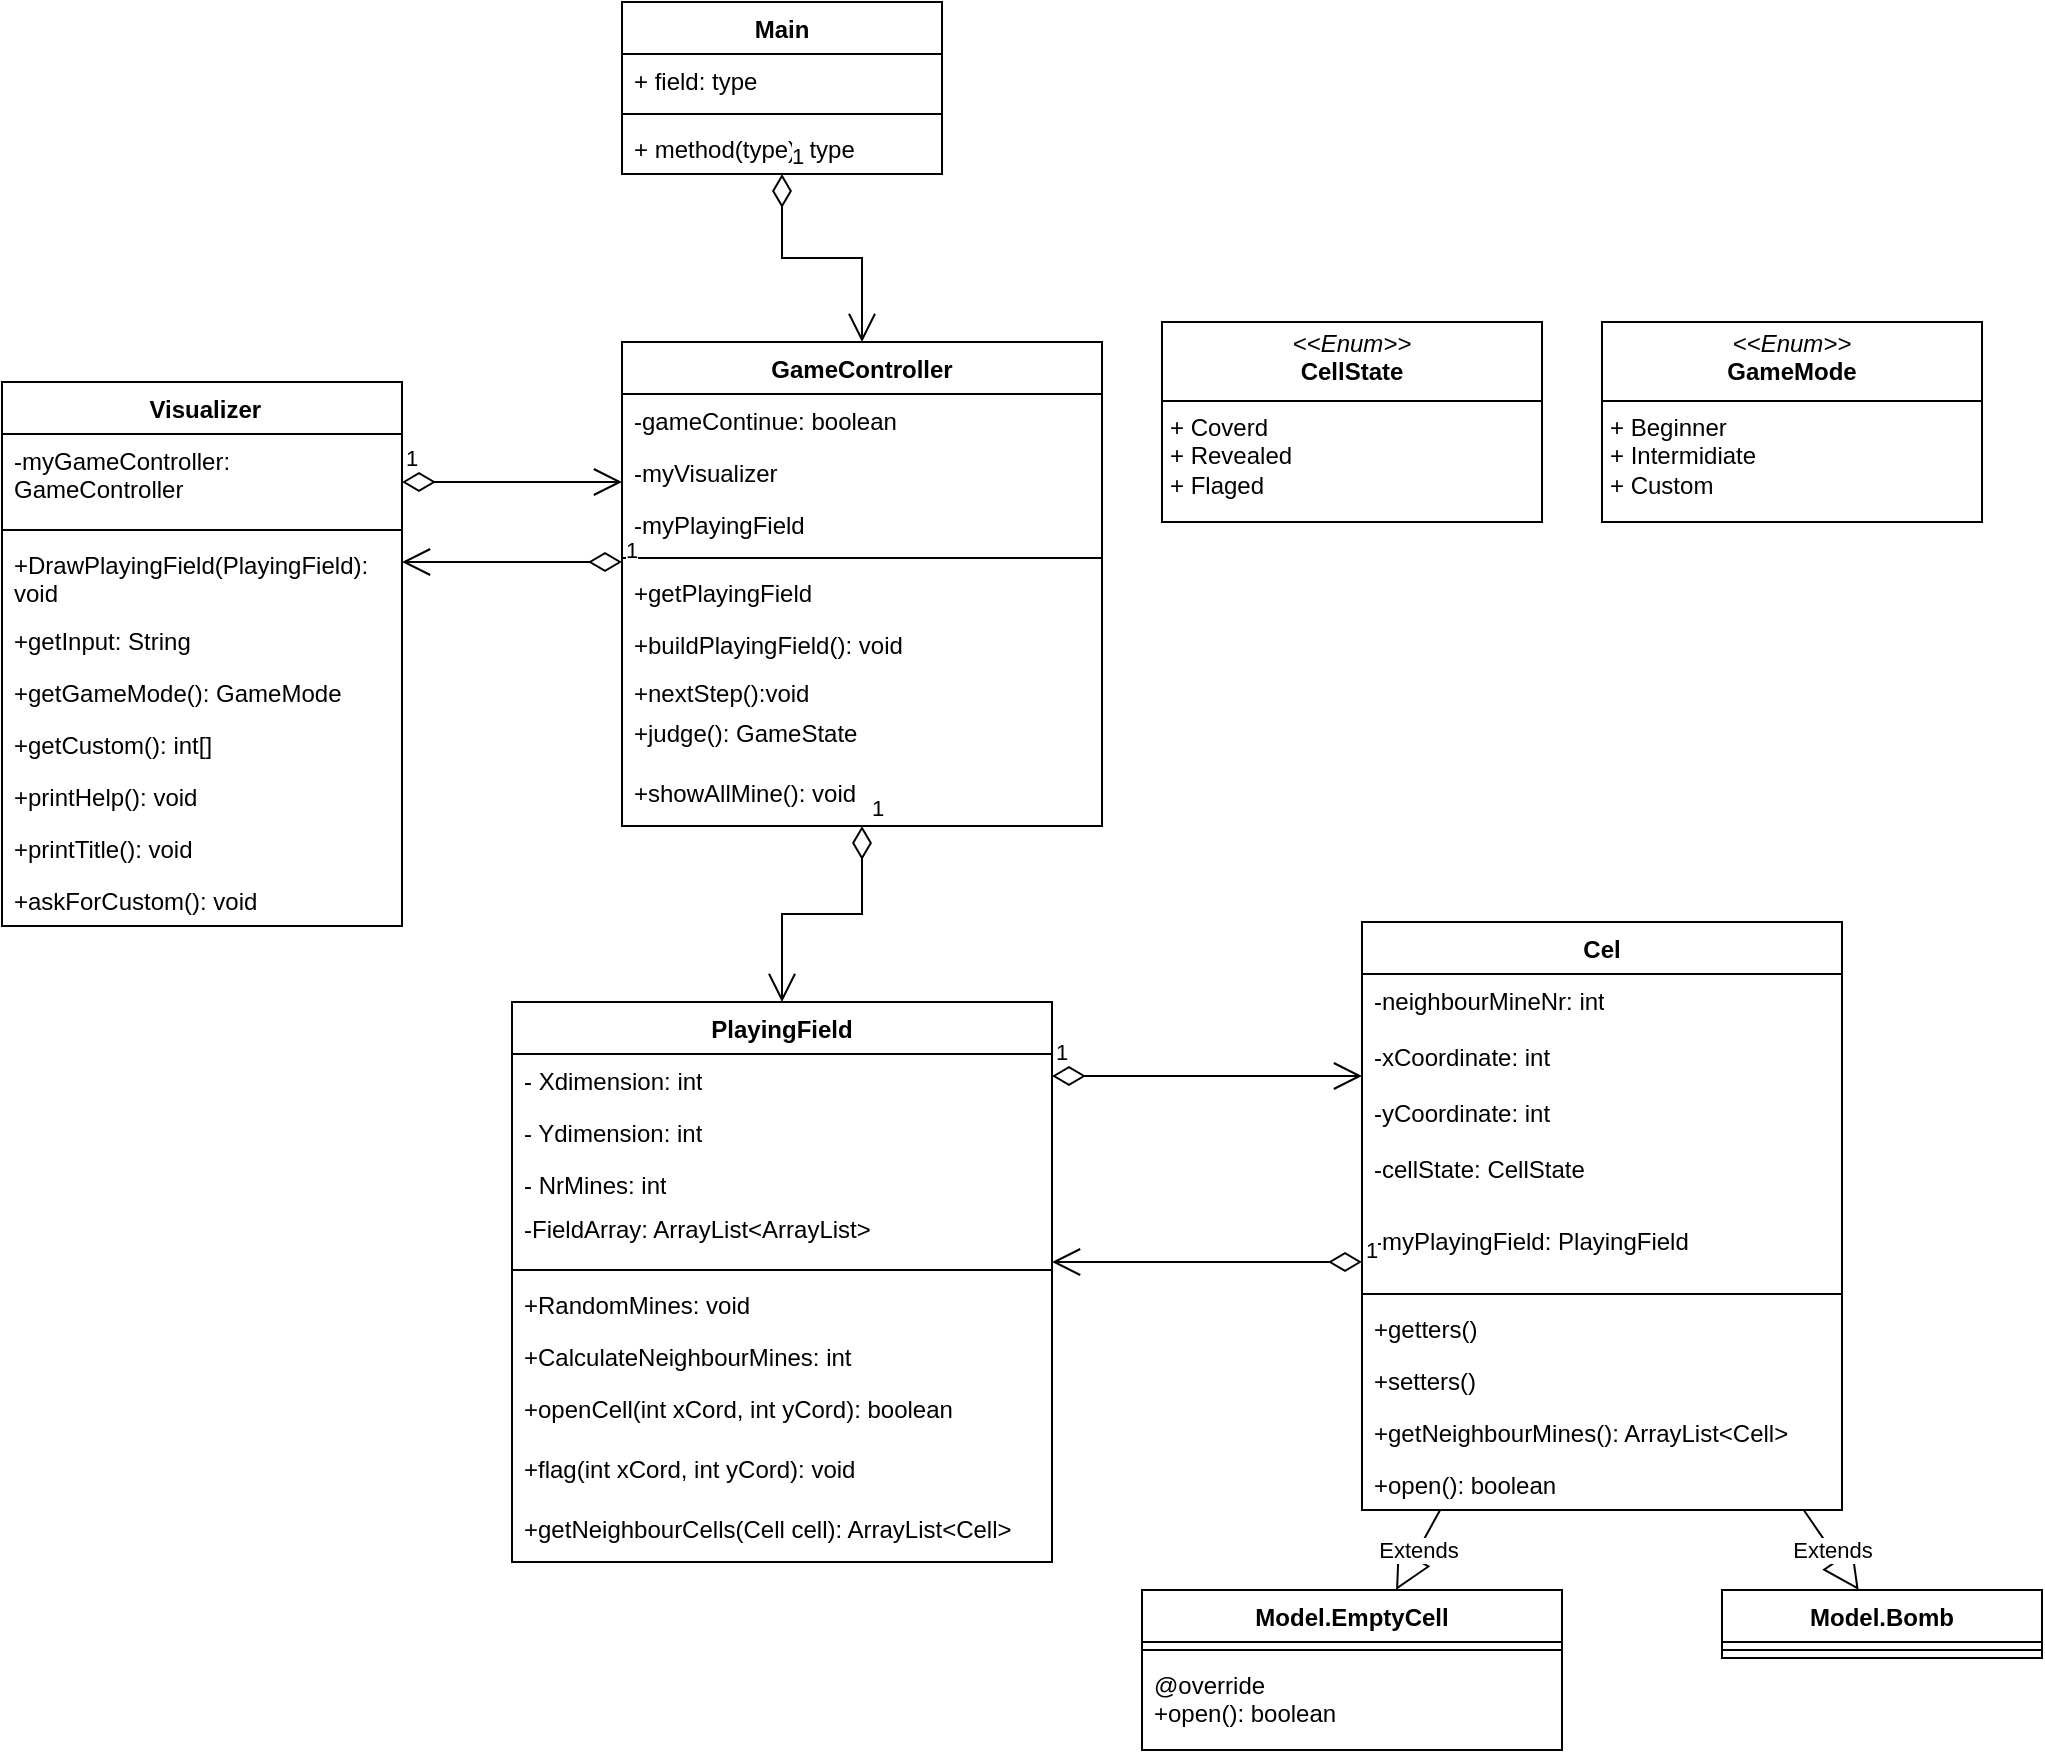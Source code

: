 <mxfile version="23.1.5" type="device">
  <diagram id="C5RBs43oDa-KdzZeNtuy" name="Page-1">
    <mxGraphModel dx="1361" dy="708" grid="1" gridSize="10" guides="1" tooltips="1" connect="1" arrows="1" fold="1" page="1" pageScale="1" pageWidth="827" pageHeight="1169" math="0" shadow="0">
      <root>
        <mxCell id="WIyWlLk6GJQsqaUBKTNV-0" />
        <mxCell id="WIyWlLk6GJQsqaUBKTNV-1" parent="WIyWlLk6GJQsqaUBKTNV-0" />
        <mxCell id="NFtFXTmuyEwcGe3_4Hr9-19" value="Main" style="swimlane;fontStyle=1;align=center;verticalAlign=top;childLayout=stackLayout;horizontal=1;startSize=26;horizontalStack=0;resizeParent=1;resizeParentMax=0;resizeLast=0;collapsible=1;marginBottom=0;whiteSpace=wrap;html=1;" parent="WIyWlLk6GJQsqaUBKTNV-1" vertex="1">
          <mxGeometry x="510" y="230" width="160" height="86" as="geometry" />
        </mxCell>
        <mxCell id="NFtFXTmuyEwcGe3_4Hr9-20" value="+ field: type" style="text;strokeColor=none;fillColor=none;align=left;verticalAlign=top;spacingLeft=4;spacingRight=4;overflow=hidden;rotatable=0;points=[[0,0.5],[1,0.5]];portConstraint=eastwest;whiteSpace=wrap;html=1;" parent="NFtFXTmuyEwcGe3_4Hr9-19" vertex="1">
          <mxGeometry y="26" width="160" height="26" as="geometry" />
        </mxCell>
        <mxCell id="NFtFXTmuyEwcGe3_4Hr9-21" value="" style="line;strokeWidth=1;fillColor=none;align=left;verticalAlign=middle;spacingTop=-1;spacingLeft=3;spacingRight=3;rotatable=0;labelPosition=right;points=[];portConstraint=eastwest;strokeColor=inherit;" parent="NFtFXTmuyEwcGe3_4Hr9-19" vertex="1">
          <mxGeometry y="52" width="160" height="8" as="geometry" />
        </mxCell>
        <mxCell id="NFtFXTmuyEwcGe3_4Hr9-22" value="+ method(type): type" style="text;strokeColor=none;fillColor=none;align=left;verticalAlign=top;spacingLeft=4;spacingRight=4;overflow=hidden;rotatable=0;points=[[0,0.5],[1,0.5]];portConstraint=eastwest;whiteSpace=wrap;html=1;" parent="NFtFXTmuyEwcGe3_4Hr9-19" vertex="1">
          <mxGeometry y="60" width="160" height="26" as="geometry" />
        </mxCell>
        <mxCell id="NFtFXTmuyEwcGe3_4Hr9-23" value="Cel" style="swimlane;fontStyle=1;align=center;verticalAlign=top;childLayout=stackLayout;horizontal=1;startSize=26;horizontalStack=0;resizeParent=1;resizeParentMax=0;resizeLast=0;collapsible=1;marginBottom=0;whiteSpace=wrap;html=1;" parent="WIyWlLk6GJQsqaUBKTNV-1" vertex="1">
          <mxGeometry x="880" y="690" width="240" height="294" as="geometry" />
        </mxCell>
        <mxCell id="NFtFXTmuyEwcGe3_4Hr9-42" value="-neighbourMineNr&lt;span style=&quot;background-color: initial;&quot;&gt;: int&lt;/span&gt;" style="text;strokeColor=none;fillColor=none;align=left;verticalAlign=top;spacingLeft=4;spacingRight=4;overflow=hidden;rotatable=0;points=[[0,0.5],[1,0.5]];portConstraint=eastwest;whiteSpace=wrap;html=1;" parent="NFtFXTmuyEwcGe3_4Hr9-23" vertex="1">
          <mxGeometry y="26" width="240" height="28" as="geometry" />
        </mxCell>
        <mxCell id="NFtFXTmuyEwcGe3_4Hr9-57" value="-xCoordinate: int" style="text;strokeColor=none;fillColor=none;align=left;verticalAlign=top;spacingLeft=4;spacingRight=4;overflow=hidden;rotatable=0;points=[[0,0.5],[1,0.5]];portConstraint=eastwest;whiteSpace=wrap;html=1;" parent="NFtFXTmuyEwcGe3_4Hr9-23" vertex="1">
          <mxGeometry y="54" width="240" height="28" as="geometry" />
        </mxCell>
        <mxCell id="NFtFXTmuyEwcGe3_4Hr9-59" value="-yCoordinate: int" style="text;strokeColor=none;fillColor=none;align=left;verticalAlign=top;spacingLeft=4;spacingRight=4;overflow=hidden;rotatable=0;points=[[0,0.5],[1,0.5]];portConstraint=eastwest;whiteSpace=wrap;html=1;" parent="NFtFXTmuyEwcGe3_4Hr9-23" vertex="1">
          <mxGeometry y="82" width="240" height="28" as="geometry" />
        </mxCell>
        <mxCell id="2Rxrx2gtLzDjUHHl7P1H-8" value="-cellState: CellState" style="text;strokeColor=none;fillColor=none;align=left;verticalAlign=top;spacingLeft=4;spacingRight=4;overflow=hidden;rotatable=0;points=[[0,0.5],[1,0.5]];portConstraint=eastwest;whiteSpace=wrap;html=1;" parent="NFtFXTmuyEwcGe3_4Hr9-23" vertex="1">
          <mxGeometry y="110" width="240" height="36" as="geometry" />
        </mxCell>
        <mxCell id="NFtFXTmuyEwcGe3_4Hr9-58" value="-myPlayingField: PlayingField" style="text;strokeColor=none;fillColor=none;align=left;verticalAlign=top;spacingLeft=4;spacingRight=4;overflow=hidden;rotatable=0;points=[[0,0.5],[1,0.5]];portConstraint=eastwest;whiteSpace=wrap;html=1;" parent="NFtFXTmuyEwcGe3_4Hr9-23" vertex="1">
          <mxGeometry y="146" width="240" height="36" as="geometry" />
        </mxCell>
        <mxCell id="NFtFXTmuyEwcGe3_4Hr9-25" value="" style="line;strokeWidth=1;fillColor=none;align=left;verticalAlign=middle;spacingTop=-1;spacingLeft=3;spacingRight=3;rotatable=0;labelPosition=right;points=[];portConstraint=eastwest;strokeColor=inherit;" parent="NFtFXTmuyEwcGe3_4Hr9-23" vertex="1">
          <mxGeometry y="182" width="240" height="8" as="geometry" />
        </mxCell>
        <mxCell id="iSGJ1RGGotwM2k6XSL8e-6" value="+getters()" style="text;strokeColor=none;fillColor=none;align=left;verticalAlign=top;spacingLeft=4;spacingRight=4;overflow=hidden;rotatable=0;points=[[0,0.5],[1,0.5]];portConstraint=eastwest;whiteSpace=wrap;html=1;" parent="NFtFXTmuyEwcGe3_4Hr9-23" vertex="1">
          <mxGeometry y="190" width="240" height="26" as="geometry" />
        </mxCell>
        <mxCell id="YhLjEzLNA6tBgtqfG-O4-11" value="+setters()" style="text;strokeColor=none;fillColor=none;align=left;verticalAlign=top;spacingLeft=4;spacingRight=4;overflow=hidden;rotatable=0;points=[[0,0.5],[1,0.5]];portConstraint=eastwest;whiteSpace=wrap;html=1;" vertex="1" parent="NFtFXTmuyEwcGe3_4Hr9-23">
          <mxGeometry y="216" width="240" height="26" as="geometry" />
        </mxCell>
        <mxCell id="YhLjEzLNA6tBgtqfG-O4-10" value="+getNeighbourMines(): ArrayList&amp;lt;Cell&amp;gt;" style="text;strokeColor=none;fillColor=none;align=left;verticalAlign=top;spacingLeft=4;spacingRight=4;overflow=hidden;rotatable=0;points=[[0,0.5],[1,0.5]];portConstraint=eastwest;whiteSpace=wrap;html=1;" vertex="1" parent="NFtFXTmuyEwcGe3_4Hr9-23">
          <mxGeometry y="242" width="240" height="26" as="geometry" />
        </mxCell>
        <mxCell id="YhLjEzLNA6tBgtqfG-O4-12" value="+open(): boolean" style="text;strokeColor=none;fillColor=none;align=left;verticalAlign=top;spacingLeft=4;spacingRight=4;overflow=hidden;rotatable=0;points=[[0,0.5],[1,0.5]];portConstraint=eastwest;whiteSpace=wrap;html=1;" vertex="1" parent="NFtFXTmuyEwcGe3_4Hr9-23">
          <mxGeometry y="268" width="240" height="26" as="geometry" />
        </mxCell>
        <mxCell id="NFtFXTmuyEwcGe3_4Hr9-27" value="PlayingField" style="swimlane;fontStyle=1;align=center;verticalAlign=top;childLayout=stackLayout;horizontal=1;startSize=26;horizontalStack=0;resizeParent=1;resizeParentMax=0;resizeLast=0;collapsible=1;marginBottom=0;whiteSpace=wrap;html=1;" parent="WIyWlLk6GJQsqaUBKTNV-1" vertex="1">
          <mxGeometry x="455" y="730" width="270" height="280" as="geometry" />
        </mxCell>
        <mxCell id="NFtFXTmuyEwcGe3_4Hr9-1" value="- Xdimension: int" style="text;strokeColor=none;fillColor=none;align=left;verticalAlign=top;spacingLeft=4;spacingRight=4;overflow=hidden;rotatable=0;points=[[0,0.5],[1,0.5]];portConstraint=eastwest;whiteSpace=wrap;html=1;" parent="NFtFXTmuyEwcGe3_4Hr9-27" vertex="1">
          <mxGeometry y="26" width="270" height="26" as="geometry" />
        </mxCell>
        <mxCell id="NFtFXTmuyEwcGe3_4Hr9-2" value="- Ydimension: int" style="text;strokeColor=none;fillColor=none;align=left;verticalAlign=top;spacingLeft=4;spacingRight=4;overflow=hidden;rotatable=0;points=[[0,0.5],[1,0.5]];portConstraint=eastwest;whiteSpace=wrap;html=1;" parent="NFtFXTmuyEwcGe3_4Hr9-27" vertex="1">
          <mxGeometry y="52" width="270" height="26" as="geometry" />
        </mxCell>
        <mxCell id="NFtFXTmuyEwcGe3_4Hr9-3" value="- NrMines: int" style="text;strokeColor=none;fillColor=none;align=left;verticalAlign=top;spacingLeft=4;spacingRight=4;overflow=hidden;rotatable=0;points=[[0,0.5],[1,0.5]];portConstraint=eastwest;whiteSpace=wrap;html=1;" parent="NFtFXTmuyEwcGe3_4Hr9-27" vertex="1">
          <mxGeometry y="78" width="270" height="22" as="geometry" />
        </mxCell>
        <mxCell id="NFtFXTmuyEwcGe3_4Hr9-40" value="-FieldArray: ArrayList&amp;lt;ArrayList&amp;gt;" style="text;strokeColor=none;fillColor=none;align=left;verticalAlign=top;spacingLeft=4;spacingRight=4;overflow=hidden;rotatable=0;points=[[0,0.5],[1,0.5]];portConstraint=eastwest;whiteSpace=wrap;html=1;" parent="NFtFXTmuyEwcGe3_4Hr9-27" vertex="1">
          <mxGeometry y="100" width="270" height="30" as="geometry" />
        </mxCell>
        <mxCell id="NFtFXTmuyEwcGe3_4Hr9-29" value="" style="line;strokeWidth=1;fillColor=none;align=left;verticalAlign=middle;spacingTop=-1;spacingLeft=3;spacingRight=3;rotatable=0;labelPosition=right;points=[];portConstraint=eastwest;strokeColor=inherit;" parent="NFtFXTmuyEwcGe3_4Hr9-27" vertex="1">
          <mxGeometry y="130" width="270" height="8" as="geometry" />
        </mxCell>
        <mxCell id="NFtFXTmuyEwcGe3_4Hr9-30" value="+RandomMines: void" style="text;strokeColor=none;fillColor=none;align=left;verticalAlign=top;spacingLeft=4;spacingRight=4;overflow=hidden;rotatable=0;points=[[0,0.5],[1,0.5]];portConstraint=eastwest;whiteSpace=wrap;html=1;" parent="NFtFXTmuyEwcGe3_4Hr9-27" vertex="1">
          <mxGeometry y="138" width="270" height="26" as="geometry" />
        </mxCell>
        <mxCell id="NFtFXTmuyEwcGe3_4Hr9-41" value="+CalculateNeighbourMines: int" style="text;strokeColor=none;fillColor=none;align=left;verticalAlign=top;spacingLeft=4;spacingRight=4;overflow=hidden;rotatable=0;points=[[0,0.5],[1,0.5]];portConstraint=eastwest;whiteSpace=wrap;html=1;" parent="NFtFXTmuyEwcGe3_4Hr9-27" vertex="1">
          <mxGeometry y="164" width="270" height="26" as="geometry" />
        </mxCell>
        <mxCell id="iSGJ1RGGotwM2k6XSL8e-4" value="+openCell(int xCord, int yCord): boolean" style="text;strokeColor=none;fillColor=none;align=left;verticalAlign=top;spacingLeft=4;spacingRight=4;overflow=hidden;rotatable=0;points=[[0,0.5],[1,0.5]];portConstraint=eastwest;whiteSpace=wrap;html=1;" parent="NFtFXTmuyEwcGe3_4Hr9-27" vertex="1">
          <mxGeometry y="190" width="270" height="30" as="geometry" />
        </mxCell>
        <mxCell id="iSGJ1RGGotwM2k6XSL8e-5" value="+flag(int xCord, int yCord): void" style="text;strokeColor=none;fillColor=none;align=left;verticalAlign=top;spacingLeft=4;spacingRight=4;overflow=hidden;rotatable=0;points=[[0,0.5],[1,0.5]];portConstraint=eastwest;whiteSpace=wrap;html=1;" parent="NFtFXTmuyEwcGe3_4Hr9-27" vertex="1">
          <mxGeometry y="220" width="270" height="30" as="geometry" />
        </mxCell>
        <mxCell id="YhLjEzLNA6tBgtqfG-O4-8" value="+getNeighbourCells(Cell cell): ArrayList&amp;lt;Cell&amp;gt;" style="text;strokeColor=none;fillColor=none;align=left;verticalAlign=top;spacingLeft=4;spacingRight=4;overflow=hidden;rotatable=0;points=[[0,0.5],[1,0.5]];portConstraint=eastwest;whiteSpace=wrap;html=1;" vertex="1" parent="NFtFXTmuyEwcGe3_4Hr9-27">
          <mxGeometry y="250" width="270" height="30" as="geometry" />
        </mxCell>
        <mxCell id="NFtFXTmuyEwcGe3_4Hr9-35" value="&amp;nbsp;Visualizer" style="swimlane;fontStyle=1;align=center;verticalAlign=top;childLayout=stackLayout;horizontal=1;startSize=26;horizontalStack=0;resizeParent=1;resizeParentMax=0;resizeLast=0;collapsible=1;marginBottom=0;whiteSpace=wrap;html=1;" parent="WIyWlLk6GJQsqaUBKTNV-1" vertex="1">
          <mxGeometry x="200" y="420" width="200" height="272" as="geometry" />
        </mxCell>
        <mxCell id="iSGJ1RGGotwM2k6XSL8e-0" value="-myGameController: GameController" style="text;strokeColor=none;fillColor=none;align=left;verticalAlign=top;spacingLeft=4;spacingRight=4;overflow=hidden;rotatable=0;points=[[0,0.5],[1,0.5]];portConstraint=eastwest;whiteSpace=wrap;html=1;" parent="NFtFXTmuyEwcGe3_4Hr9-35" vertex="1">
          <mxGeometry y="26" width="200" height="44" as="geometry" />
        </mxCell>
        <mxCell id="NFtFXTmuyEwcGe3_4Hr9-37" value="" style="line;strokeWidth=1;fillColor=none;align=left;verticalAlign=middle;spacingTop=-1;spacingLeft=3;spacingRight=3;rotatable=0;labelPosition=right;points=[];portConstraint=eastwest;strokeColor=inherit;" parent="NFtFXTmuyEwcGe3_4Hr9-35" vertex="1">
          <mxGeometry y="70" width="200" height="8" as="geometry" />
        </mxCell>
        <mxCell id="NFtFXTmuyEwcGe3_4Hr9-38" value="+DrawPlayingField(PlayingField): void" style="text;strokeColor=none;fillColor=none;align=left;verticalAlign=top;spacingLeft=4;spacingRight=4;overflow=hidden;rotatable=0;points=[[0,0.5],[1,0.5]];portConstraint=eastwest;whiteSpace=wrap;html=1;" parent="NFtFXTmuyEwcGe3_4Hr9-35" vertex="1">
          <mxGeometry y="78" width="200" height="38" as="geometry" />
        </mxCell>
        <mxCell id="NFtFXTmuyEwcGe3_4Hr9-71" value="+getInput: String&lt;div&gt;&lt;br/&gt;&lt;/div&gt;" style="text;strokeColor=none;fillColor=none;align=left;verticalAlign=top;spacingLeft=4;spacingRight=4;overflow=hidden;rotatable=0;points=[[0,0.5],[1,0.5]];portConstraint=eastwest;whiteSpace=wrap;html=1;" parent="NFtFXTmuyEwcGe3_4Hr9-35" vertex="1">
          <mxGeometry y="116" width="200" height="26" as="geometry" />
        </mxCell>
        <mxCell id="YhLjEzLNA6tBgtqfG-O4-1" value="+getGameMode(): GameMode" style="text;strokeColor=none;fillColor=none;align=left;verticalAlign=top;spacingLeft=4;spacingRight=4;overflow=hidden;rotatable=0;points=[[0,0.5],[1,0.5]];portConstraint=eastwest;whiteSpace=wrap;html=1;" vertex="1" parent="NFtFXTmuyEwcGe3_4Hr9-35">
          <mxGeometry y="142" width="200" height="26" as="geometry" />
        </mxCell>
        <mxCell id="YhLjEzLNA6tBgtqfG-O4-2" value="+getCustom(): int[]" style="text;strokeColor=none;fillColor=none;align=left;verticalAlign=top;spacingLeft=4;spacingRight=4;overflow=hidden;rotatable=0;points=[[0,0.5],[1,0.5]];portConstraint=eastwest;whiteSpace=wrap;html=1;" vertex="1" parent="NFtFXTmuyEwcGe3_4Hr9-35">
          <mxGeometry y="168" width="200" height="26" as="geometry" />
        </mxCell>
        <mxCell id="YhLjEzLNA6tBgtqfG-O4-3" value="+printHelp(): void" style="text;strokeColor=none;fillColor=none;align=left;verticalAlign=top;spacingLeft=4;spacingRight=4;overflow=hidden;rotatable=0;points=[[0,0.5],[1,0.5]];portConstraint=eastwest;whiteSpace=wrap;html=1;" vertex="1" parent="NFtFXTmuyEwcGe3_4Hr9-35">
          <mxGeometry y="194" width="200" height="26" as="geometry" />
        </mxCell>
        <mxCell id="YhLjEzLNA6tBgtqfG-O4-4" value="+printTitle(): void" style="text;strokeColor=none;fillColor=none;align=left;verticalAlign=top;spacingLeft=4;spacingRight=4;overflow=hidden;rotatable=0;points=[[0,0.5],[1,0.5]];portConstraint=eastwest;whiteSpace=wrap;html=1;" vertex="1" parent="NFtFXTmuyEwcGe3_4Hr9-35">
          <mxGeometry y="220" width="200" height="26" as="geometry" />
        </mxCell>
        <mxCell id="YhLjEzLNA6tBgtqfG-O4-5" value="+askForCustom(): void" style="text;strokeColor=none;fillColor=none;align=left;verticalAlign=top;spacingLeft=4;spacingRight=4;overflow=hidden;rotatable=0;points=[[0,0.5],[1,0.5]];portConstraint=eastwest;whiteSpace=wrap;html=1;" vertex="1" parent="NFtFXTmuyEwcGe3_4Hr9-35">
          <mxGeometry y="246" width="200" height="26" as="geometry" />
        </mxCell>
        <mxCell id="NFtFXTmuyEwcGe3_4Hr9-48" value="1" style="endArrow=open;html=1;endSize=12;startArrow=diamondThin;startSize=14;startFill=0;edgeStyle=orthogonalEdgeStyle;align=left;verticalAlign=bottom;rounded=0;" parent="WIyWlLk6GJQsqaUBKTNV-1" source="NFtFXTmuyEwcGe3_4Hr9-27" target="NFtFXTmuyEwcGe3_4Hr9-23" edge="1">
          <mxGeometry x="-1" y="3" relative="1" as="geometry">
            <mxPoint x="635" y="644.5" as="sourcePoint" />
            <mxPoint x="775" y="644.5" as="targetPoint" />
            <Array as="points">
              <mxPoint x="750" y="767" />
              <mxPoint x="750" y="767" />
            </Array>
          </mxGeometry>
        </mxCell>
        <mxCell id="NFtFXTmuyEwcGe3_4Hr9-49" value="Model.EmptyCell" style="swimlane;fontStyle=1;align=center;verticalAlign=top;childLayout=stackLayout;horizontal=1;startSize=26;horizontalStack=0;resizeParent=1;resizeParentMax=0;resizeLast=0;collapsible=1;marginBottom=0;whiteSpace=wrap;html=1;" parent="WIyWlLk6GJQsqaUBKTNV-1" vertex="1">
          <mxGeometry x="770" y="1024" width="210" height="80" as="geometry" />
        </mxCell>
        <mxCell id="NFtFXTmuyEwcGe3_4Hr9-51" value="" style="line;strokeWidth=1;fillColor=none;align=left;verticalAlign=middle;spacingTop=-1;spacingLeft=3;spacingRight=3;rotatable=0;labelPosition=right;points=[];portConstraint=eastwest;strokeColor=inherit;" parent="NFtFXTmuyEwcGe3_4Hr9-49" vertex="1">
          <mxGeometry y="26" width="210" height="8" as="geometry" />
        </mxCell>
        <mxCell id="YhLjEzLNA6tBgtqfG-O4-13" value="@override&lt;br&gt;+open(): boolean" style="text;strokeColor=none;fillColor=none;align=left;verticalAlign=top;spacingLeft=4;spacingRight=4;overflow=hidden;rotatable=0;points=[[0,0.5],[1,0.5]];portConstraint=eastwest;whiteSpace=wrap;html=1;" vertex="1" parent="NFtFXTmuyEwcGe3_4Hr9-49">
          <mxGeometry y="34" width="210" height="46" as="geometry" />
        </mxCell>
        <mxCell id="NFtFXTmuyEwcGe3_4Hr9-53" value="Model.Bomb" style="swimlane;fontStyle=1;align=center;verticalAlign=top;childLayout=stackLayout;horizontal=1;startSize=26;horizontalStack=0;resizeParent=1;resizeParentMax=0;resizeLast=0;collapsible=1;marginBottom=0;whiteSpace=wrap;html=1;" parent="WIyWlLk6GJQsqaUBKTNV-1" vertex="1">
          <mxGeometry x="1060" y="1024" width="160" height="34" as="geometry" />
        </mxCell>
        <mxCell id="NFtFXTmuyEwcGe3_4Hr9-55" value="" style="line;strokeWidth=1;fillColor=none;align=left;verticalAlign=middle;spacingTop=-1;spacingLeft=3;spacingRight=3;rotatable=0;labelPosition=right;points=[];portConstraint=eastwest;strokeColor=inherit;" parent="NFtFXTmuyEwcGe3_4Hr9-53" vertex="1">
          <mxGeometry y="26" width="160" height="8" as="geometry" />
        </mxCell>
        <mxCell id="NFtFXTmuyEwcGe3_4Hr9-60" value="1" style="endArrow=open;html=1;endSize=12;startArrow=diamondThin;startSize=14;startFill=0;edgeStyle=orthogonalEdgeStyle;align=left;verticalAlign=bottom;rounded=0;" parent="WIyWlLk6GJQsqaUBKTNV-1" source="NFtFXTmuyEwcGe3_4Hr9-23" target="NFtFXTmuyEwcGe3_4Hr9-27" edge="1">
          <mxGeometry x="-1" y="3" relative="1" as="geometry">
            <mxPoint x="880" y="820" as="sourcePoint" />
            <mxPoint x="590.022" y="846" as="targetPoint" />
            <Array as="points">
              <mxPoint x="830" y="860" />
              <mxPoint x="830" y="860" />
            </Array>
          </mxGeometry>
        </mxCell>
        <mxCell id="NFtFXTmuyEwcGe3_4Hr9-61" value="Extends" style="endArrow=block;endSize=16;endFill=0;html=1;rounded=0;" parent="WIyWlLk6GJQsqaUBKTNV-1" source="NFtFXTmuyEwcGe3_4Hr9-23" target="NFtFXTmuyEwcGe3_4Hr9-49" edge="1">
          <mxGeometry width="160" relative="1" as="geometry">
            <mxPoint x="560" y="854" as="sourcePoint" />
            <mxPoint x="720" y="854" as="targetPoint" />
          </mxGeometry>
        </mxCell>
        <mxCell id="NFtFXTmuyEwcGe3_4Hr9-62" value="Extends" style="endArrow=block;endSize=16;endFill=0;html=1;rounded=0;" parent="WIyWlLk6GJQsqaUBKTNV-1" source="NFtFXTmuyEwcGe3_4Hr9-23" target="NFtFXTmuyEwcGe3_4Hr9-53" edge="1">
          <mxGeometry width="160" relative="1" as="geometry">
            <mxPoint x="560" y="854" as="sourcePoint" />
            <mxPoint x="720" y="854" as="targetPoint" />
          </mxGeometry>
        </mxCell>
        <mxCell id="NFtFXTmuyEwcGe3_4Hr9-68" value="GameController" style="swimlane;fontStyle=1;align=center;verticalAlign=top;childLayout=stackLayout;horizontal=1;startSize=26;horizontalStack=0;resizeParent=1;resizeParentMax=0;resizeLast=0;collapsible=1;marginBottom=0;whiteSpace=wrap;html=1;" parent="WIyWlLk6GJQsqaUBKTNV-1" vertex="1">
          <mxGeometry x="510" y="400" width="240" height="242" as="geometry" />
        </mxCell>
        <mxCell id="NFtFXTmuyEwcGe3_4Hr9-69" value="-gameContinue: boolean" style="text;strokeColor=none;fillColor=none;align=left;verticalAlign=top;spacingLeft=4;spacingRight=4;overflow=hidden;rotatable=0;points=[[0,0.5],[1,0.5]];portConstraint=eastwest;whiteSpace=wrap;html=1;" parent="NFtFXTmuyEwcGe3_4Hr9-68" vertex="1">
          <mxGeometry y="26" width="240" height="26" as="geometry" />
        </mxCell>
        <mxCell id="iSGJ1RGGotwM2k6XSL8e-7" value="-myVisualizer" style="text;strokeColor=none;fillColor=none;align=left;verticalAlign=top;spacingLeft=4;spacingRight=4;overflow=hidden;rotatable=0;points=[[0,0.5],[1,0.5]];portConstraint=eastwest;whiteSpace=wrap;html=1;" parent="NFtFXTmuyEwcGe3_4Hr9-68" vertex="1">
          <mxGeometry y="52" width="240" height="26" as="geometry" />
        </mxCell>
        <mxCell id="iSGJ1RGGotwM2k6XSL8e-8" value="-myPlayingField" style="text;strokeColor=none;fillColor=none;align=left;verticalAlign=top;spacingLeft=4;spacingRight=4;overflow=hidden;rotatable=0;points=[[0,0.5],[1,0.5]];portConstraint=eastwest;whiteSpace=wrap;html=1;" parent="NFtFXTmuyEwcGe3_4Hr9-68" vertex="1">
          <mxGeometry y="78" width="240" height="26" as="geometry" />
        </mxCell>
        <mxCell id="NFtFXTmuyEwcGe3_4Hr9-70" value="" style="line;strokeWidth=1;fillColor=none;align=left;verticalAlign=middle;spacingTop=-1;spacingLeft=3;spacingRight=3;rotatable=0;labelPosition=right;points=[];portConstraint=eastwest;strokeColor=inherit;" parent="NFtFXTmuyEwcGe3_4Hr9-68" vertex="1">
          <mxGeometry y="104" width="240" height="8" as="geometry" />
        </mxCell>
        <mxCell id="iSGJ1RGGotwM2k6XSL8e-9" value="+getPlayingField" style="text;strokeColor=none;fillColor=none;align=left;verticalAlign=top;spacingLeft=4;spacingRight=4;overflow=hidden;rotatable=0;points=[[0,0.5],[1,0.5]];portConstraint=eastwest;whiteSpace=wrap;html=1;" parent="NFtFXTmuyEwcGe3_4Hr9-68" vertex="1">
          <mxGeometry y="112" width="240" height="26" as="geometry" />
        </mxCell>
        <mxCell id="iSGJ1RGGotwM2k6XSL8e-2" value="+buildPlayingField(&lt;span style=&quot;background-color: initial;&quot;&gt;): void&lt;/span&gt;" style="text;strokeColor=none;fillColor=none;align=left;verticalAlign=top;spacingLeft=4;spacingRight=4;overflow=hidden;rotatable=0;points=[[0,0.5],[1,0.5]];portConstraint=eastwest;whiteSpace=wrap;html=1;" parent="NFtFXTmuyEwcGe3_4Hr9-68" vertex="1">
          <mxGeometry y="138" width="240" height="24" as="geometry" />
        </mxCell>
        <mxCell id="iSGJ1RGGotwM2k6XSL8e-10" value="+nextStep():void" style="text;strokeColor=none;fillColor=none;align=left;verticalAlign=top;spacingLeft=4;spacingRight=4;overflow=hidden;rotatable=0;points=[[0,0.5],[1,0.5]];portConstraint=eastwest;whiteSpace=wrap;html=1;" parent="NFtFXTmuyEwcGe3_4Hr9-68" vertex="1">
          <mxGeometry y="162" width="240" height="20" as="geometry" />
        </mxCell>
        <mxCell id="iSGJ1RGGotwM2k6XSL8e-3" value="+judge(): GameState" style="text;strokeColor=none;fillColor=none;align=left;verticalAlign=top;spacingLeft=4;spacingRight=4;overflow=hidden;rotatable=0;points=[[0,0.5],[1,0.5]];portConstraint=eastwest;whiteSpace=wrap;html=1;" parent="NFtFXTmuyEwcGe3_4Hr9-68" vertex="1">
          <mxGeometry y="182" width="240" height="30" as="geometry" />
        </mxCell>
        <mxCell id="YhLjEzLNA6tBgtqfG-O4-14" value="+showAllMine(): void" style="text;strokeColor=none;fillColor=none;align=left;verticalAlign=top;spacingLeft=4;spacingRight=4;overflow=hidden;rotatable=0;points=[[0,0.5],[1,0.5]];portConstraint=eastwest;whiteSpace=wrap;html=1;" vertex="1" parent="NFtFXTmuyEwcGe3_4Hr9-68">
          <mxGeometry y="212" width="240" height="30" as="geometry" />
        </mxCell>
        <mxCell id="NFtFXTmuyEwcGe3_4Hr9-72" value="1" style="endArrow=open;html=1;endSize=12;startArrow=diamondThin;startSize=14;startFill=0;edgeStyle=orthogonalEdgeStyle;align=left;verticalAlign=bottom;rounded=0;" parent="WIyWlLk6GJQsqaUBKTNV-1" source="NFtFXTmuyEwcGe3_4Hr9-68" target="NFtFXTmuyEwcGe3_4Hr9-27" edge="1">
          <mxGeometry x="-1" y="3" relative="1" as="geometry">
            <mxPoint x="520" y="664" as="sourcePoint" />
            <mxPoint x="680" y="664" as="targetPoint" />
          </mxGeometry>
        </mxCell>
        <mxCell id="NFtFXTmuyEwcGe3_4Hr9-76" value="1" style="endArrow=open;html=1;endSize=12;startArrow=diamondThin;startSize=14;startFill=0;edgeStyle=orthogonalEdgeStyle;align=left;verticalAlign=bottom;rounded=0;" parent="WIyWlLk6GJQsqaUBKTNV-1" source="NFtFXTmuyEwcGe3_4Hr9-68" target="NFtFXTmuyEwcGe3_4Hr9-35" edge="1">
          <mxGeometry x="-1" y="3" relative="1" as="geometry">
            <mxPoint x="380" y="610" as="sourcePoint" />
            <mxPoint x="540" y="610" as="targetPoint" />
            <Array as="points">
              <mxPoint x="470" y="510" />
              <mxPoint x="470" y="510" />
            </Array>
          </mxGeometry>
        </mxCell>
        <mxCell id="NFtFXTmuyEwcGe3_4Hr9-77" value="1" style="endArrow=open;html=1;endSize=12;startArrow=diamondThin;startSize=14;startFill=0;edgeStyle=orthogonalEdgeStyle;align=left;verticalAlign=bottom;rounded=0;" parent="WIyWlLk6GJQsqaUBKTNV-1" source="NFtFXTmuyEwcGe3_4Hr9-35" target="NFtFXTmuyEwcGe3_4Hr9-68" edge="1">
          <mxGeometry x="-1" y="3" relative="1" as="geometry">
            <mxPoint x="380" y="610" as="sourcePoint" />
            <mxPoint x="540" y="610" as="targetPoint" />
            <Array as="points">
              <mxPoint x="430" y="470" />
              <mxPoint x="430" y="470" />
            </Array>
          </mxGeometry>
        </mxCell>
        <mxCell id="NFtFXTmuyEwcGe3_4Hr9-78" value="1" style="endArrow=open;html=1;endSize=12;startArrow=diamondThin;startSize=14;startFill=0;edgeStyle=orthogonalEdgeStyle;align=left;verticalAlign=bottom;rounded=0;" parent="WIyWlLk6GJQsqaUBKTNV-1" source="NFtFXTmuyEwcGe3_4Hr9-19" target="NFtFXTmuyEwcGe3_4Hr9-68" edge="1">
          <mxGeometry x="-1" y="3" relative="1" as="geometry">
            <mxPoint x="440" y="380" as="sourcePoint" />
            <mxPoint x="600" y="380" as="targetPoint" />
          </mxGeometry>
        </mxCell>
        <mxCell id="2Rxrx2gtLzDjUHHl7P1H-0" value="&lt;p style=&quot;margin:0px;margin-top:4px;text-align:center;&quot;&gt;&lt;i&gt;&amp;lt;&amp;lt;Enum&amp;gt;&amp;gt;&lt;/i&gt;&lt;br&gt;&lt;b style=&quot;background-color: initial;&quot;&gt;CellState&lt;/b&gt;&lt;/p&gt;&lt;hr size=&quot;1&quot; style=&quot;border-style:solid;&quot;&gt;&lt;p style=&quot;margin:0px;margin-left:4px;&quot;&gt;+ Coverd&lt;br&gt;+ Revealed&lt;/p&gt;&lt;p style=&quot;margin:0px;margin-left:4px;&quot;&gt;+ Flaged&lt;/p&gt;&lt;p style=&quot;margin:0px;margin-left:4px;&quot;&gt;&lt;br&gt;&lt;/p&gt;" style="verticalAlign=top;align=left;overflow=fill;html=1;whiteSpace=wrap;" parent="WIyWlLk6GJQsqaUBKTNV-1" vertex="1">
          <mxGeometry x="780" y="390" width="190" height="100" as="geometry" />
        </mxCell>
        <mxCell id="YhLjEzLNA6tBgtqfG-O4-0" value="&lt;p style=&quot;margin:0px;margin-top:4px;text-align:center;&quot;&gt;&lt;i&gt;&amp;lt;&amp;lt;Enum&amp;gt;&amp;gt;&lt;/i&gt;&lt;br&gt;&lt;b style=&quot;background-color: initial;&quot;&gt;GameMode&lt;/b&gt;&lt;/p&gt;&lt;hr size=&quot;1&quot; style=&quot;border-style:solid;&quot;&gt;&lt;p style=&quot;margin:0px;margin-left:4px;&quot;&gt;+ Beginner&lt;br&gt;+ Intermidiate&lt;/p&gt;&lt;p style=&quot;margin:0px;margin-left:4px;&quot;&gt;+ Custom&lt;/p&gt;&lt;p style=&quot;margin:0px;margin-left:4px;&quot;&gt;&lt;br&gt;&lt;/p&gt;" style="verticalAlign=top;align=left;overflow=fill;html=1;whiteSpace=wrap;" vertex="1" parent="WIyWlLk6GJQsqaUBKTNV-1">
          <mxGeometry x="1000" y="390" width="190" height="100" as="geometry" />
        </mxCell>
      </root>
    </mxGraphModel>
  </diagram>
</mxfile>
